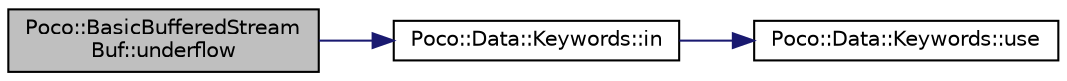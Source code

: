 digraph "Poco::BasicBufferedStreamBuf::underflow"
{
 // LATEX_PDF_SIZE
  edge [fontname="Helvetica",fontsize="10",labelfontname="Helvetica",labelfontsize="10"];
  node [fontname="Helvetica",fontsize="10",shape=record];
  rankdir="LR";
  Node1 [label="Poco::BasicBufferedStream\lBuf::underflow",height=0.2,width=0.4,color="black", fillcolor="grey75", style="filled", fontcolor="black",tooltip=" "];
  Node1 -> Node2 [color="midnightblue",fontsize="10",style="solid"];
  Node2 [label="Poco::Data::Keywords::in",height=0.2,width=0.4,color="black", fillcolor="white", style="filled",URL="$namespacePoco_1_1Data_1_1Keywords.html#a2c8fa26dd8e099358a544fcd25b26422",tooltip="Convenience function for a more compact Binding creation."];
  Node2 -> Node3 [color="midnightblue",fontsize="10",style="solid"];
  Node3 [label="Poco::Data::Keywords::use",height=0.2,width=0.4,color="black", fillcolor="white", style="filled",URL="$namespacePoco_1_1Data_1_1Keywords.html#a206db2b2d6092e7f4cce74a43dc29788",tooltip="Convenience function for a more compact Binding creation."];
}
